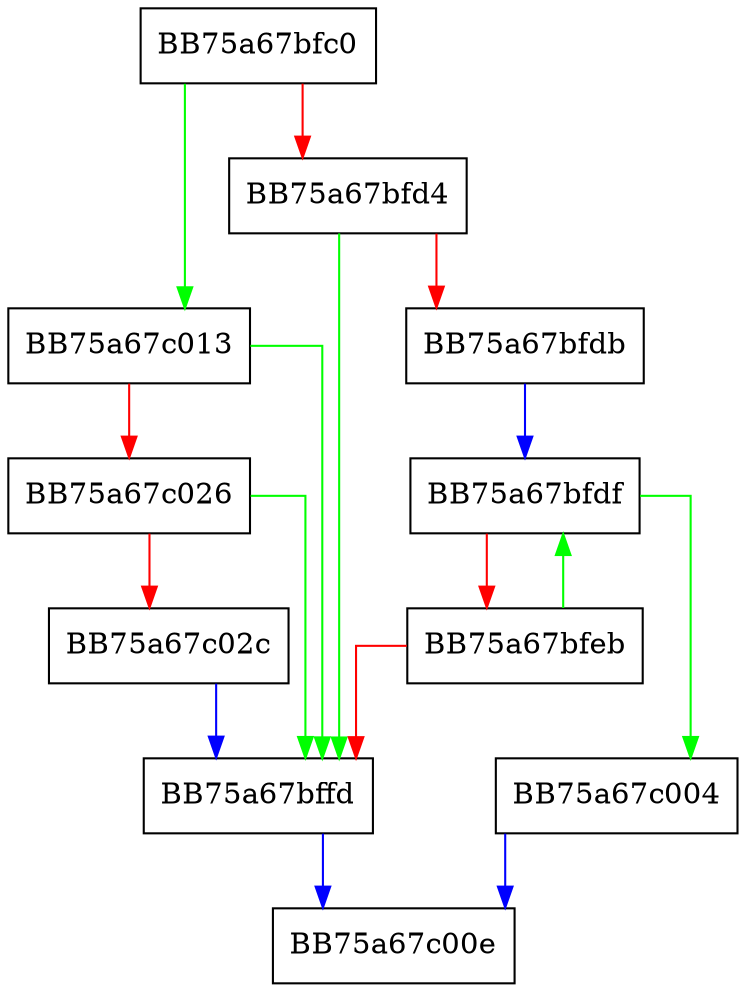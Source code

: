 digraph OidElement {
  node [shape="box"];
  graph [splines=ortho];
  BB75a67bfc0 -> BB75a67c013 [color="green"];
  BB75a67bfc0 -> BB75a67bfd4 [color="red"];
  BB75a67bfd4 -> BB75a67bffd [color="green"];
  BB75a67bfd4 -> BB75a67bfdb [color="red"];
  BB75a67bfdb -> BB75a67bfdf [color="blue"];
  BB75a67bfdf -> BB75a67c004 [color="green"];
  BB75a67bfdf -> BB75a67bfeb [color="red"];
  BB75a67bfeb -> BB75a67bfdf [color="green"];
  BB75a67bfeb -> BB75a67bffd [color="red"];
  BB75a67bffd -> BB75a67c00e [color="blue"];
  BB75a67c004 -> BB75a67c00e [color="blue"];
  BB75a67c013 -> BB75a67bffd [color="green"];
  BB75a67c013 -> BB75a67c026 [color="red"];
  BB75a67c026 -> BB75a67bffd [color="green"];
  BB75a67c026 -> BB75a67c02c [color="red"];
  BB75a67c02c -> BB75a67bffd [color="blue"];
}